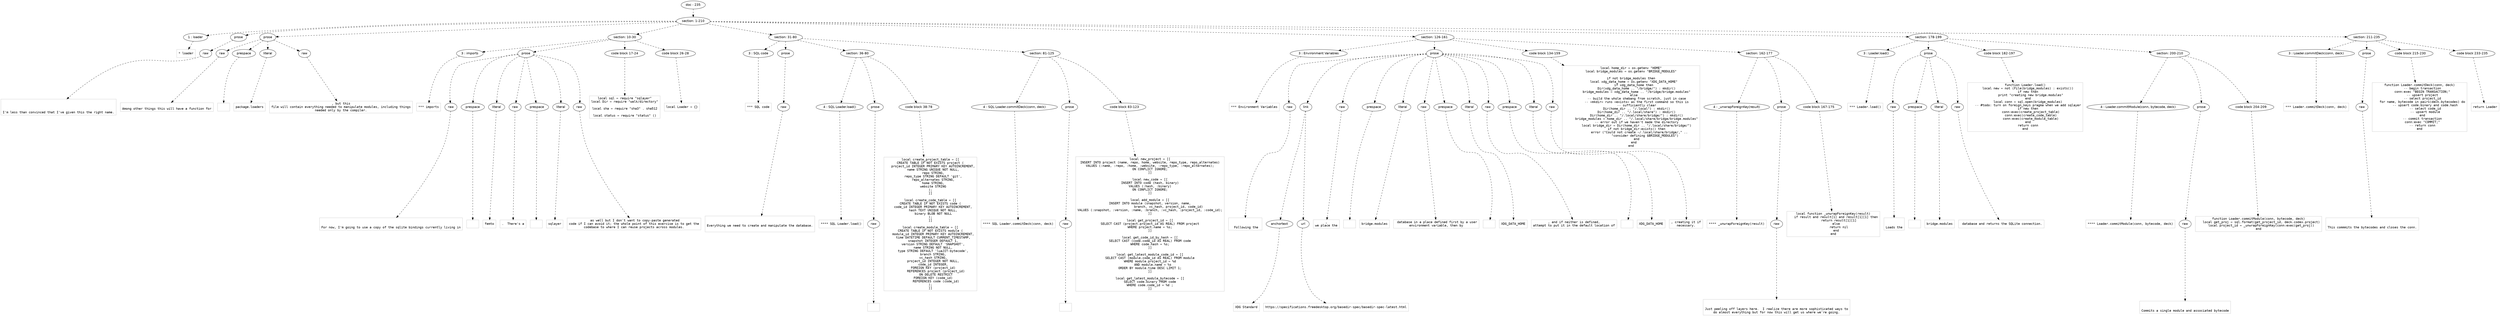 digraph lpegNode {

node [fontname=Helvetica]
edge [style=dashed]

doc_0 [label="doc - 235"]


doc_0 -> { section_1}
{rank=same; section_1}

section_1 [label="section: 1-210"]


// END RANK doc_0

section_1 -> { header_2 prose_3 prose_4 section_5 section_6 section_7 section_8 section_9}
{rank=same; header_2 prose_3 prose_4 section_5 section_6 section_7 section_8 section_9}

header_2 [label="1 : loader"]

prose_3 [label="prose"]

prose_4 [label="prose"]

section_5 [label="section: 10-30"]

section_6 [label="section: 31-80"]

section_7 [label="section: 126-161"]

section_8 [label="section: 178-199"]

section_9 [label="section: 211-235"]


// END RANK section_1

header_2 -> leaf_10
leaf_10  [color=Gray,shape=rectangle,fontname=Inconsolata,label="* loader"]
// END RANK header_2

prose_3 -> { raw_11}
{rank=same; raw_11}

raw_11 [label="raw"]


// END RANK prose_3

raw_11 -> leaf_12
leaf_12  [color=Gray,shape=rectangle,fontname=Inconsolata,label="


I'm less than convinced that I've given this the right name.
"]
// END RANK raw_11

prose_4 -> { raw_13 prespace_14 literal_15 raw_16}
{rank=same; raw_13 prespace_14 literal_15 raw_16}

raw_13 [label="raw"]

prespace_14 [label="prespace"]

literal_15 [label="literal"]

raw_16 [label="raw"]


// END RANK prose_4

raw_13 -> leaf_17
leaf_17  [color=Gray,shape=rectangle,fontname=Inconsolata,label="
Among other things this will have a function for"]
// END RANK raw_13

prespace_14 -> leaf_18
leaf_18  [color=Gray,shape=rectangle,fontname=Inconsolata,label=" "]
// END RANK prespace_14

literal_15 -> leaf_19
leaf_19  [color=Gray,shape=rectangle,fontname=Inconsolata,label="package.loaders"]
// END RANK literal_15

raw_16 -> leaf_20
leaf_20  [color=Gray,shape=rectangle,fontname=Inconsolata,label=", but this
file will contain everything needed to manipulate modules, including things
needed only by the compiler.
"]
// END RANK raw_16

section_5 -> { header_21 prose_22 codeblock_23 codeblock_24}
{rank=same; header_21 prose_22 codeblock_23 codeblock_24}

header_21 [label="3 : imports"]

prose_22 [label="prose"]

codeblock_23 [label="code block 17-24"]

codeblock_24 [label="code block 26-28"]


// END RANK section_5

header_21 -> leaf_25
leaf_25  [color=Gray,shape=rectangle,fontname=Inconsolata,label="*** imports"]
// END RANK header_21

prose_22 -> { raw_26 prespace_27 literal_28 raw_29 prespace_30 literal_31 raw_32}
{rank=same; raw_26 prespace_27 literal_28 raw_29 prespace_30 literal_31 raw_32}

raw_26 [label="raw"]

prespace_27 [label="prespace"]

literal_28 [label="literal"]

raw_29 [label="raw"]

prespace_30 [label="prespace"]

literal_31 [label="literal"]

raw_32 [label="raw"]


// END RANK prose_22

raw_26 -> leaf_33
leaf_33  [color=Gray,shape=rectangle,fontname=Inconsolata,label="

For now, I'm going to use a copy of the sqlite bindings currently living in"]
// END RANK raw_26

prespace_27 -> leaf_34
leaf_34  [color=Gray,shape=rectangle,fontname=Inconsolata,label=""]
// END RANK prespace_27

literal_28 -> leaf_35
leaf_35  [color=Gray,shape=rectangle,fontname=Inconsolata,label="femto"]
// END RANK literal_28

raw_29 -> leaf_36
leaf_36  [color=Gray,shape=rectangle,fontname=Inconsolata,label=".  There's a"]
// END RANK raw_29

prespace_30 -> leaf_37
leaf_37  [color=Gray,shape=rectangle,fontname=Inconsolata,label=" "]
// END RANK prespace_30

literal_31 -> leaf_38
leaf_38  [color=Gray,shape=rectangle,fontname=Inconsolata,label="sqlayer"]
// END RANK literal_31

raw_32 -> leaf_39
leaf_39  [color=Gray,shape=rectangle,fontname=Inconsolata,label=" as well but I don't want to copy-paste generated
code if I can avoid it; the whole point of this exercise is to get the
codebase to where I can reuse projects across modules.
"]
// END RANK raw_32

codeblock_23 -> leaf_40
leaf_40  [color=Gray,shape=rectangle,fontname=Inconsolata,label="local sql = require \"sqlayer\"
local Dir = require \"walk/directory\"

local sha = require \"sha3\" . sha512

local status = require \"status\" ()"]
// END RANK codeblock_23

codeblock_24 -> leaf_41
leaf_41  [color=Gray,shape=rectangle,fontname=Inconsolata,label="local Loader = {}"]
// END RANK codeblock_24

section_6 -> { header_42 prose_43 section_44 section_45}
{rank=same; header_42 prose_43 section_44 section_45}

header_42 [label="3 : SQL code"]

prose_43 [label="prose"]

section_44 [label="section: 36-80"]

section_45 [label="section: 81-125"]


// END RANK section_6

header_42 -> leaf_46
leaf_46  [color=Gray,shape=rectangle,fontname=Inconsolata,label="*** SQL code"]
// END RANK header_42

prose_43 -> { raw_47}
{rank=same; raw_47}

raw_47 [label="raw"]


// END RANK prose_43

raw_47 -> leaf_48
leaf_48  [color=Gray,shape=rectangle,fontname=Inconsolata,label="

Everything we need to create and manipulate the database.

"]
// END RANK raw_47

section_44 -> { header_49 prose_50 codeblock_51}
{rank=same; header_49 prose_50 codeblock_51}

header_49 [label="4 : SQL Loader.load()"]

prose_50 [label="prose"]

codeblock_51 [label="code block 38-78"]


// END RANK section_44

header_49 -> leaf_52
leaf_52  [color=Gray,shape=rectangle,fontname=Inconsolata,label="**** SQL Loader.load()"]
// END RANK header_49

prose_50 -> { raw_53}
{rank=same; raw_53}

raw_53 [label="raw"]


// END RANK prose_50

raw_53 -> leaf_54
leaf_54  [color=Gray,shape=rectangle,fontname=Inconsolata,label="
"]
// END RANK raw_53

codeblock_51 -> leaf_55
leaf_55  [color=Gray,shape=rectangle,fontname=Inconsolata,label="local create_project_table = [[
CREATE TABLE IF NOT EXISTS project (
   project_id INTEGER PRIMARY KEY AUTOINCREMENT,
   name STRING UNIQUE NOT NULL,
   repo STRING,
   repo_type STRING DEFAULT 'git',
   repo_alternates STRING,
   home STRING,
   website STRING
);
]]

local create_code_table = [[
CREATE TABLE IF NOT EXISTS code (
   code_id INTEGER PRIMARY KEY AUTOINCREMENT,
   hash TEXT UNIQUE NOT NULL,
   binary BLOB NOT NULL
);
]]

local create_module_table = [[
CREATE TABLE IF NOT EXISTS module (
   module_id INTEGER PRIMARY KEY AUTOINCREMENT,
   time DATETIME DEFAULT CURRENT_TIMESTAMP,
   snapshot INTEGER DEFAULT 1,
   version STRING DEFAULT 'SNAPSHOT',
   name STRING NOT NULL,
   type STRING DEFAULT 'luaJIT-bytecode',
   branch STRING,
   vc_hash STRING,
   project_id INTEGER NOT NULL,
   code_id INTEGER,
   FOREIGN KEY (project_id)
      REFERENCES project (project_id)
      ON DELETE RESTRICT
   FOREIGN KEY (code_id)
      REFERENCES code (code_id)
);
]]"]
// END RANK codeblock_51

section_45 -> { header_56 prose_57 codeblock_58}
{rank=same; header_56 prose_57 codeblock_58}

header_56 [label="4 : SQL Loader.commitDeck(conn, deck)"]

prose_57 [label="prose"]

codeblock_58 [label="code block 83-123"]


// END RANK section_45

header_56 -> leaf_59
leaf_59  [color=Gray,shape=rectangle,fontname=Inconsolata,label="**** SQL Loader.commitDeck(conn, deck)"]
// END RANK header_56

prose_57 -> { raw_60}
{rank=same; raw_60}

raw_60 [label="raw"]


// END RANK prose_57

raw_60 -> leaf_61
leaf_61  [color=Gray,shape=rectangle,fontname=Inconsolata,label="
"]
// END RANK raw_60

codeblock_58 -> leaf_62
leaf_62  [color=Gray,shape=rectangle,fontname=Inconsolata,label="local new_project = [[
INSERT INTO project (name, repo, home, website, repo_type, repo_alternates)
VALUES (:name, :repo, :home, :website, :repo_type, :repo_alternates);
ON CONFLICT IGNORE;
]]

local new_code = [[
INSERT INTO code (hash, binary)
VALUES (:hash, :binary)
ON CONFLICT IGNORE;
]]

local add_module = [[
INSERT INTO module (snapshot, version, name,
                    branch, vc_hash, project_id, code_id)
VALUES (:snapshot, :version, :name, :branch, :vc_hash, :project_id, :code_id);
]]

local get_project_id = [[
SELECT CAST (project.project_id AS REAL) FROM project
WHERE project.name = %s;
]]

local get_code_id_by_hash = [[
SELECT CAST (code.code_id AS REAL) FROM code
WHERE code.hash = %s;
]]

local get_latest_module_code_id = [[
SELECT CAST (module.code_id AS REAL) FROM module
WHERE module.project_id = %d
   AND module.name = %s
ORDER BY module.time DESC LIMIT 1;
]]

local get_latest_module_bytecode = [[
SELECT code.binary FROM code
WHERE code.code_id = %d ;
]]"]
// END RANK codeblock_58

section_7 -> { header_63 prose_64 codeblock_65 section_66}
{rank=same; header_63 prose_64 codeblock_65 section_66}

header_63 [label="3 : Environment Variables"]

prose_64 [label="prose"]

codeblock_65 [label="code block 134-159"]

section_66 [label="section: 162-177"]


// END RANK section_7

header_63 -> leaf_67
leaf_67  [color=Gray,shape=rectangle,fontname=Inconsolata,label="*** Environment Variables"]
// END RANK header_63

prose_64 -> { raw_68 link_69 raw_70 prespace_71 literal_72 raw_73 prespace_74 literal_75 raw_76 prespace_77 literal_78 raw_79}
{rank=same; raw_68 link_69 raw_70 prespace_71 literal_72 raw_73 prespace_74 literal_75 raw_76 prespace_77 literal_78 raw_79}

raw_68 [label="raw"]

link_69 [label="link"]

raw_70 [label="raw"]

prespace_71 [label="prespace"]

literal_72 [label="literal"]

raw_73 [label="raw"]

prespace_74 [label="prespace"]

literal_75 [label="literal"]

raw_76 [label="raw"]

prespace_77 [label="prespace"]

literal_78 [label="literal"]

raw_79 [label="raw"]


// END RANK prose_64

raw_68 -> leaf_80
leaf_80  [color=Gray,shape=rectangle,fontname=Inconsolata,label="

  Following the "]
// END RANK raw_68

link_69 -> { anchortext_81 url_82}
{rank=same; anchortext_81 url_82}

anchortext_81 [label="anchortext"]

url_82 [label="url"]


// END RANK link_69

anchortext_81 -> leaf_83
leaf_83  [color=Gray,shape=rectangle,fontname=Inconsolata,label="XDG Standard"]
// END RANK anchortext_81

url_82 -> leaf_84
leaf_84  [color=Gray,shape=rectangle,fontname=Inconsolata,label="https://specifications.freedesktop.org/basedir-spec/basedir-spec-latest.html"]
// END RANK url_82

raw_70 -> leaf_85
leaf_85  [color=Gray,shape=rectangle,fontname=Inconsolata,label=",
we place the"]
// END RANK raw_70

prespace_71 -> leaf_86
leaf_86  [color=Gray,shape=rectangle,fontname=Inconsolata,label=" "]
// END RANK prespace_71

literal_72 -> leaf_87
leaf_87  [color=Gray,shape=rectangle,fontname=Inconsolata,label="bridge.modules"]
// END RANK literal_72

raw_73 -> leaf_88
leaf_88  [color=Gray,shape=rectangle,fontname=Inconsolata,label=" database in a place defined first by a user
environment variable, then by"]
// END RANK raw_73

prespace_74 -> leaf_89
leaf_89  [color=Gray,shape=rectangle,fontname=Inconsolata,label=" "]
// END RANK prespace_74

literal_75 -> leaf_90
leaf_90  [color=Gray,shape=rectangle,fontname=Inconsolata,label="XDG_DATA_HOME"]
// END RANK literal_75

raw_76 -> leaf_91
leaf_91  [color=Gray,shape=rectangle,fontname=Inconsolata,label=", and if neither is defined,
attempt to put it in the default location of"]
// END RANK raw_76

prespace_77 -> leaf_92
leaf_92  [color=Gray,shape=rectangle,fontname=Inconsolata,label=" "]
// END RANK prespace_77

literal_78 -> leaf_93
leaf_93  [color=Gray,shape=rectangle,fontname=Inconsolata,label="XDG_DATA_HOME"]
// END RANK literal_78

raw_79 -> leaf_94
leaf_94  [color=Gray,shape=rectangle,fontname=Inconsolata,label=", creating it if
necessary.
"]
// END RANK raw_79

codeblock_65 -> leaf_95
leaf_95  [color=Gray,shape=rectangle,fontname=Inconsolata,label="local home_dir = os.getenv \"HOME\"
local bridge_modules = os.getenv \"BRIDGE_MODULES\"

if not bridge_modules then
   local xdg_data_home = os.getenv \"XDG_DATA_HOME\"
   if xdg_data_home then
      Dir(xdg_data_home .. \"/bridge/\") : mkdir()
      bridge_modules = xdg_data_home .. \"/bridge/bridge.modules\"
   else
      -- build the whole shebang from scratch, just in case
      -- =mkdir= runs =exists= as the first command so this is
      -- sufficiently clear
      Dir(home_dir .. \"/.local\") : mkdir()
      Dir(home_dir .. \"/.local/share\") : mkdir()
      Dir(home_dir .. \"/.local/share/bridge/\") : mkdir()
      bridge_modules = home_dir .. \"/.local/share/bridge/bridge.modules\"
      -- error out if we haven't made the directory
      local bridge_dir = Dir(home_dir .. \"/.local/share/bridge/\")
      if not bridge_dir:exists() then
         error (\"Could not create ~/.local/share/bridge/,\" ..
               \"consider defining $BRIDGE_MODULES\")
      end
   end
end"]
// END RANK codeblock_65

section_66 -> { header_96 prose_97 codeblock_98}
{rank=same; header_96 prose_97 codeblock_98}

header_96 [label="4 : _unwrapForeignKey(result)"]

prose_97 [label="prose"]

codeblock_98 [label="code block 167-175"]


// END RANK section_66

header_96 -> leaf_99
leaf_99  [color=Gray,shape=rectangle,fontname=Inconsolata,label="**** _unwrapForeignKey(result)"]
// END RANK header_96

prose_97 -> { raw_100}
{rank=same; raw_100}

raw_100 [label="raw"]


// END RANK prose_97

raw_100 -> leaf_101
leaf_101  [color=Gray,shape=rectangle,fontname=Inconsolata,label="

Just peeling off layers here.  I realize there are more sophisticated ways to
do almost everything but for now this will get us where we're going.
"]
// END RANK raw_100

codeblock_98 -> leaf_102
leaf_102  [color=Gray,shape=rectangle,fontname=Inconsolata,label="local function _unwrapForeignKey(result)
   if result and result[1] and result[1][1] then
      return result[1][1]
   else
      return nil
   end
end"]
// END RANK codeblock_98

section_8 -> { header_103 prose_104 codeblock_105 section_106}
{rank=same; header_103 prose_104 codeblock_105 section_106}

header_103 [label="3 : Loader.load()"]

prose_104 [label="prose"]

codeblock_105 [label="code block 182-197"]

section_106 [label="section: 200-210"]


// END RANK section_8

header_103 -> leaf_107
leaf_107  [color=Gray,shape=rectangle,fontname=Inconsolata,label="*** Loader.load()"]
// END RANK header_103

prose_104 -> { raw_108 prespace_109 literal_110 raw_111}
{rank=same; raw_108 prespace_109 literal_110 raw_111}

raw_108 [label="raw"]

prespace_109 [label="prespace"]

literal_110 [label="literal"]

raw_111 [label="raw"]


// END RANK prose_104

raw_108 -> leaf_112
leaf_112  [color=Gray,shape=rectangle,fontname=Inconsolata,label="

Loads the"]
// END RANK raw_108

prespace_109 -> leaf_113
leaf_113  [color=Gray,shape=rectangle,fontname=Inconsolata,label=" "]
// END RANK prespace_109

literal_110 -> leaf_114
leaf_114  [color=Gray,shape=rectangle,fontname=Inconsolata,label="bridge.modules"]
// END RANK literal_110

raw_111 -> leaf_115
leaf_115  [color=Gray,shape=rectangle,fontname=Inconsolata,label=" database and returns the SQLite connection.
"]
// END RANK raw_111

codeblock_105 -> leaf_116
leaf_116  [color=Gray,shape=rectangle,fontname=Inconsolata,label="function Loader.load()
   local new = not (File(bridge_modules) : exists())
   if new then
      print \"creating new bridge.modules\"
   end
   local conn = sql.open(bridge_modules)
   -- #todo: turn on foreign_keys pragma when we add sqlayer
   if new then
      conn:exec(create_project_table)
      conn:exec(create_code_table)
      conn:exec(create_module_table)
   end
   return conn
end"]
// END RANK codeblock_105

section_106 -> { header_117 prose_118 codeblock_119}
{rank=same; header_117 prose_118 codeblock_119}

header_117 [label="4 : Loader.commitModule(conn, bytecode, deck)"]

prose_118 [label="prose"]

codeblock_119 [label="code block 204-209"]


// END RANK section_106

header_117 -> leaf_120
leaf_120  [color=Gray,shape=rectangle,fontname=Inconsolata,label="**** Loader.commitModule(conn, bytecode, deck)"]
// END RANK header_117

prose_118 -> { raw_121}
{rank=same; raw_121}

raw_121 [label="raw"]


// END RANK prose_118

raw_121 -> leaf_122
leaf_122  [color=Gray,shape=rectangle,fontname=Inconsolata,label="

Commits a single module and associated bytecode
"]
// END RANK raw_121

codeblock_119 -> leaf_123
leaf_123  [color=Gray,shape=rectangle,fontname=Inconsolata,label="function Loader.commitModule(conn, bytecode, deck)
   local get_proj = sql.format(get_project_id, deck.codex.project)
   local project_id = _unwrapForeignKey(conn:exec(get_proj))
end"]
// END RANK codeblock_119

section_9 -> { header_124 prose_125 codeblock_126 codeblock_127}
{rank=same; header_124 prose_125 codeblock_126 codeblock_127}

header_124 [label="3 : Loader.commitDeck(conn, deck)"]

prose_125 [label="prose"]

codeblock_126 [label="code block 215-230"]

codeblock_127 [label="code block 233-235"]


// END RANK section_9

header_124 -> leaf_128
leaf_128  [color=Gray,shape=rectangle,fontname=Inconsolata,label="*** Loader.commitDeck(conn, deck)"]
// END RANK header_124

prose_125 -> { raw_129}
{rank=same; raw_129}

raw_129 [label="raw"]


// END RANK prose_125

raw_129 -> leaf_130
leaf_130  [color=Gray,shape=rectangle,fontname=Inconsolata,label="

This commmits the bytecodes and closes the conn.
"]
// END RANK raw_129

codeblock_126 -> leaf_131
leaf_131  [color=Gray,shape=rectangle,fontname=Inconsolata,label="function Loader.commitDeck(conn, deck)
   -- begin transaction
   conn:exec \"BEGIN TRANSACTION;\"
   -- upsert project
   -- select project_id
   for name, bytecode in pairs(deck.bytecodes) do
      -- upsert code.binary and code.hash
      -- select code_id
      -- upsert module
   end
   -- commit transaction
   conn:exec \"COMMIT;\"
   -- return conn
end"]
// END RANK codeblock_126

codeblock_127 -> leaf_132
leaf_132  [color=Gray,shape=rectangle,fontname=Inconsolata,label="return Loader"]
// END RANK codeblock_127


}
